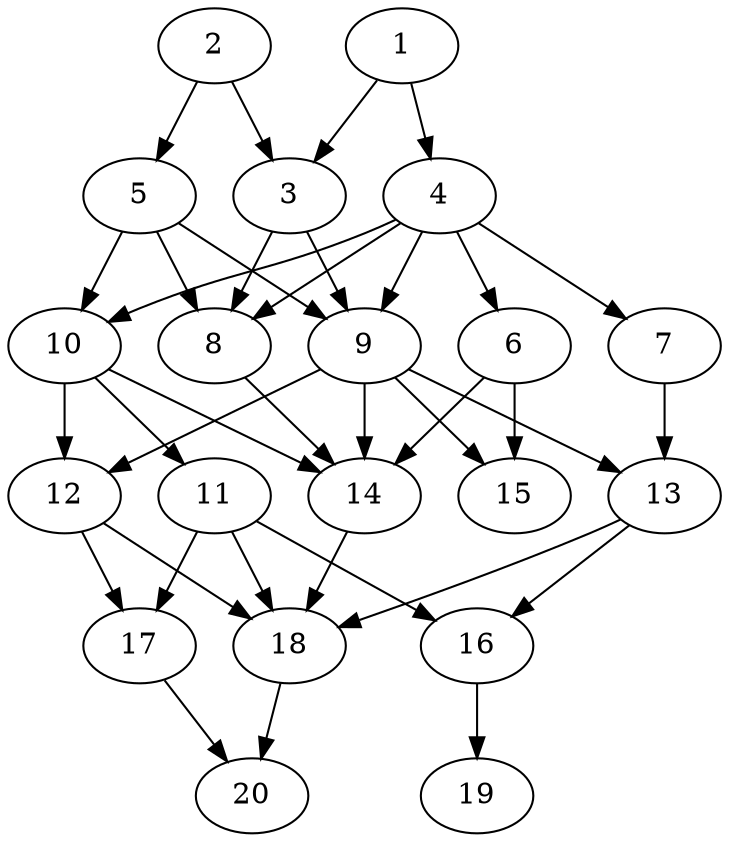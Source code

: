 // DAG automatically generated by daggen at Tue Jul 23 14:27:02 2019
// ./daggen --dot -n 20 --ccr 0.3 --fat 0.5 --regular 0.5 --density 0.7 --mindata 5242880 --maxdata 52428800 
digraph G {
  1 [size="136376320", alpha="0.20", expect_size="40912896"] 
  1 -> 3 [size ="40912896"]
  1 -> 4 [size ="40912896"]
  2 [size="133717333", alpha="0.01", expect_size="40115200"] 
  2 -> 3 [size ="40115200"]
  2 -> 5 [size ="40115200"]
  3 [size="74267307", alpha="0.05", expect_size="22280192"] 
  3 -> 8 [size ="22280192"]
  3 -> 9 [size ="22280192"]
  4 [size="164580693", alpha="0.17", expect_size="49374208"] 
  4 -> 6 [size ="49374208"]
  4 -> 7 [size ="49374208"]
  4 -> 8 [size ="49374208"]
  4 -> 9 [size ="49374208"]
  4 -> 10 [size ="49374208"]
  5 [size="75004587", alpha="0.07", expect_size="22501376"] 
  5 -> 8 [size ="22501376"]
  5 -> 9 [size ="22501376"]
  5 -> 10 [size ="22501376"]
  6 [size="60672000", alpha="0.13", expect_size="18201600"] 
  6 -> 14 [size ="18201600"]
  6 -> 15 [size ="18201600"]
  7 [size="131249493", alpha="0.07", expect_size="39374848"] 
  7 -> 13 [size ="39374848"]
  8 [size="84015787", alpha="0.20", expect_size="25204736"] 
  8 -> 14 [size ="25204736"]
  9 [size="21944320", alpha="0.06", expect_size="6583296"] 
  9 -> 12 [size ="6583296"]
  9 -> 13 [size ="6583296"]
  9 -> 14 [size ="6583296"]
  9 -> 15 [size ="6583296"]
  10 [size="173523627", alpha="0.13", expect_size="52057088"] 
  10 -> 11 [size ="52057088"]
  10 -> 12 [size ="52057088"]
  10 -> 14 [size ="52057088"]
  11 [size="73134080", alpha="0.05", expect_size="21940224"] 
  11 -> 16 [size ="21940224"]
  11 -> 17 [size ="21940224"]
  11 -> 18 [size ="21940224"]
  12 [size="70181547", alpha="0.08", expect_size="21054464"] 
  12 -> 17 [size ="21054464"]
  12 -> 18 [size ="21054464"]
  13 [size="81285120", alpha="0.00", expect_size="24385536"] 
  13 -> 16 [size ="24385536"]
  13 -> 18 [size ="24385536"]
  14 [size="122811733", alpha="0.09", expect_size="36843520"] 
  14 -> 18 [size ="36843520"]
  15 [size="98338133", alpha="0.19", expect_size="29501440"] 
  16 [size="152756907", alpha="0.08", expect_size="45827072"] 
  16 -> 19 [size ="45827072"]
  17 [size="98580480", alpha="0.14", expect_size="29574144"] 
  17 -> 20 [size ="29574144"]
  18 [size="152023040", alpha="0.10", expect_size="45606912"] 
  18 -> 20 [size ="45606912"]
  19 [size="148514133", alpha="0.09", expect_size="44554240"] 
  20 [size="37741227", alpha="0.08", expect_size="11322368"] 
}
